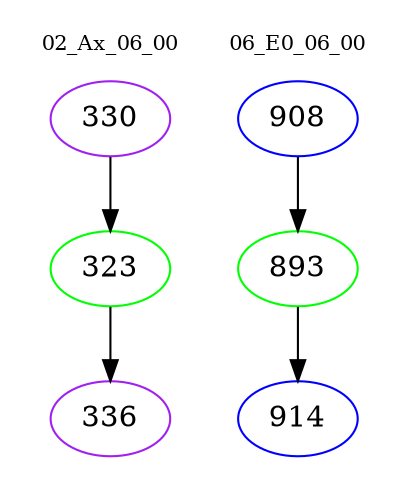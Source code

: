 digraph{
subgraph cluster_0 {
color = white
label = "02_Ax_06_00";
fontsize=10;
T0_330 [label="330", color="purple"]
T0_330 -> T0_323 [color="black"]
T0_323 [label="323", color="green"]
T0_323 -> T0_336 [color="black"]
T0_336 [label="336", color="purple"]
}
subgraph cluster_1 {
color = white
label = "06_E0_06_00";
fontsize=10;
T1_908 [label="908", color="blue"]
T1_908 -> T1_893 [color="black"]
T1_893 [label="893", color="green"]
T1_893 -> T1_914 [color="black"]
T1_914 [label="914", color="blue"]
}
}
